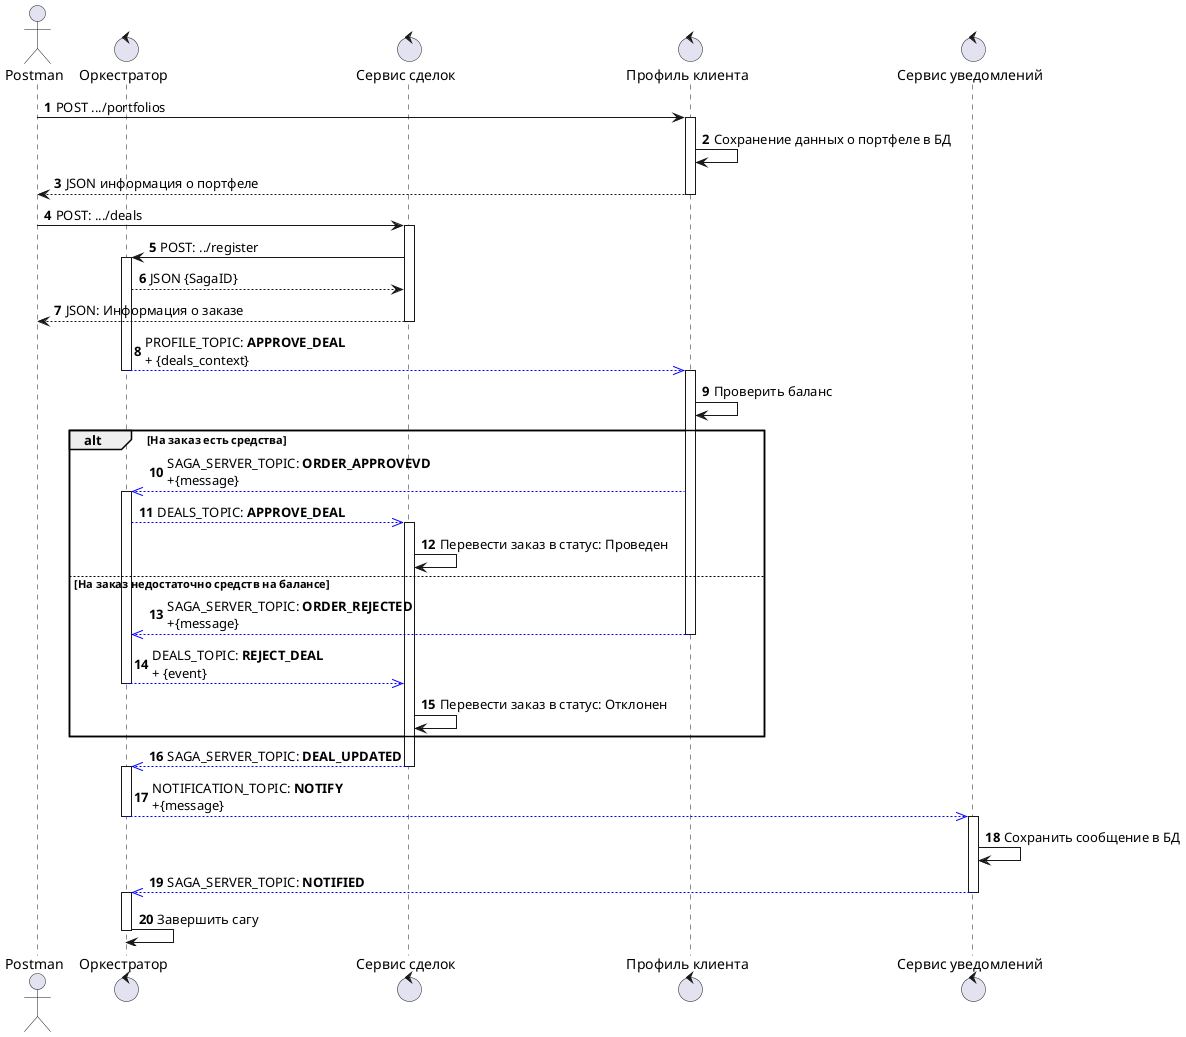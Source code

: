 @startuml
autonumber
Actor Postman
Control "Оркестратор" as Saga
Control Deals as "Сервис сделок" 
Control "Профиль клиента" as Profile
Control "Сервис уведомлений" as notification

Postman->Profile: POST .../portfolios
activate Profile
Profile->Profile: Сохранение данных о портфеле в БД
Profile-->Postman: JSON информация о портфеле
deactivate

Postman->Deals: POST: .../deals
activate Deals
    Deals->Saga: POST: ../register
    activate Saga
    Saga-->Deals: JSON {SagaID}    
Deals-->Postman: JSON: Информация о заказе
deactivate Deals

Saga -[#blue,bold]->> Profile: PROFILE_TOPIC: **APPROVE_DEAL** \n+ {deals_context}
deactivate Saga
activate Profile
Profile->Profile: Проверить баланс
alt На заказ есть средства
Profile-[#blue,bold]->>Saga: SAGA_SERVER_TOPIC: **ORDER_APPROVEVD**\n+{message}
activate Saga
Saga-[#blue,bold]->>Deals: DEALS_TOPIC: **APPROVE_DEAL**
activate Deals
Deals->Deals: Перевести заказ в статус: Проведен
else На заказ недостаточно средств на балансе
Profile-[#blue,bold]->>Saga: SAGA_SERVER_TOPIC: **ORDER_REJECTED**\n+{message}
deactivate Profile
Saga-[#blue,bold]->>Deals: DEALS_TOPIC: **REJECT_DEAL**\n+ {event}
deactivate Saga
Deals->Deals: Перевести заказ в статус: Отклонен
end
Deals-[#blue,bold]->>Saga: SAGA_SERVER_TOPIC: **DEAL_UPDATED**
deactivate Deals
activate Saga
Saga-[#blue,bold]->>notification: NOTIFICATION_TOPIC: **NOTIFY**\n+{message}
deactivate Saga
activate notification
notification->notification: Сохранить сообщение в БД
notification-[#blue,bold]->>Saga:SAGA_SERVER_TOPIC: **NOTIFIED**
deactivate notification
activate Saga
Saga->Saga: Завершить сагу
deactivate Saga
@enduml